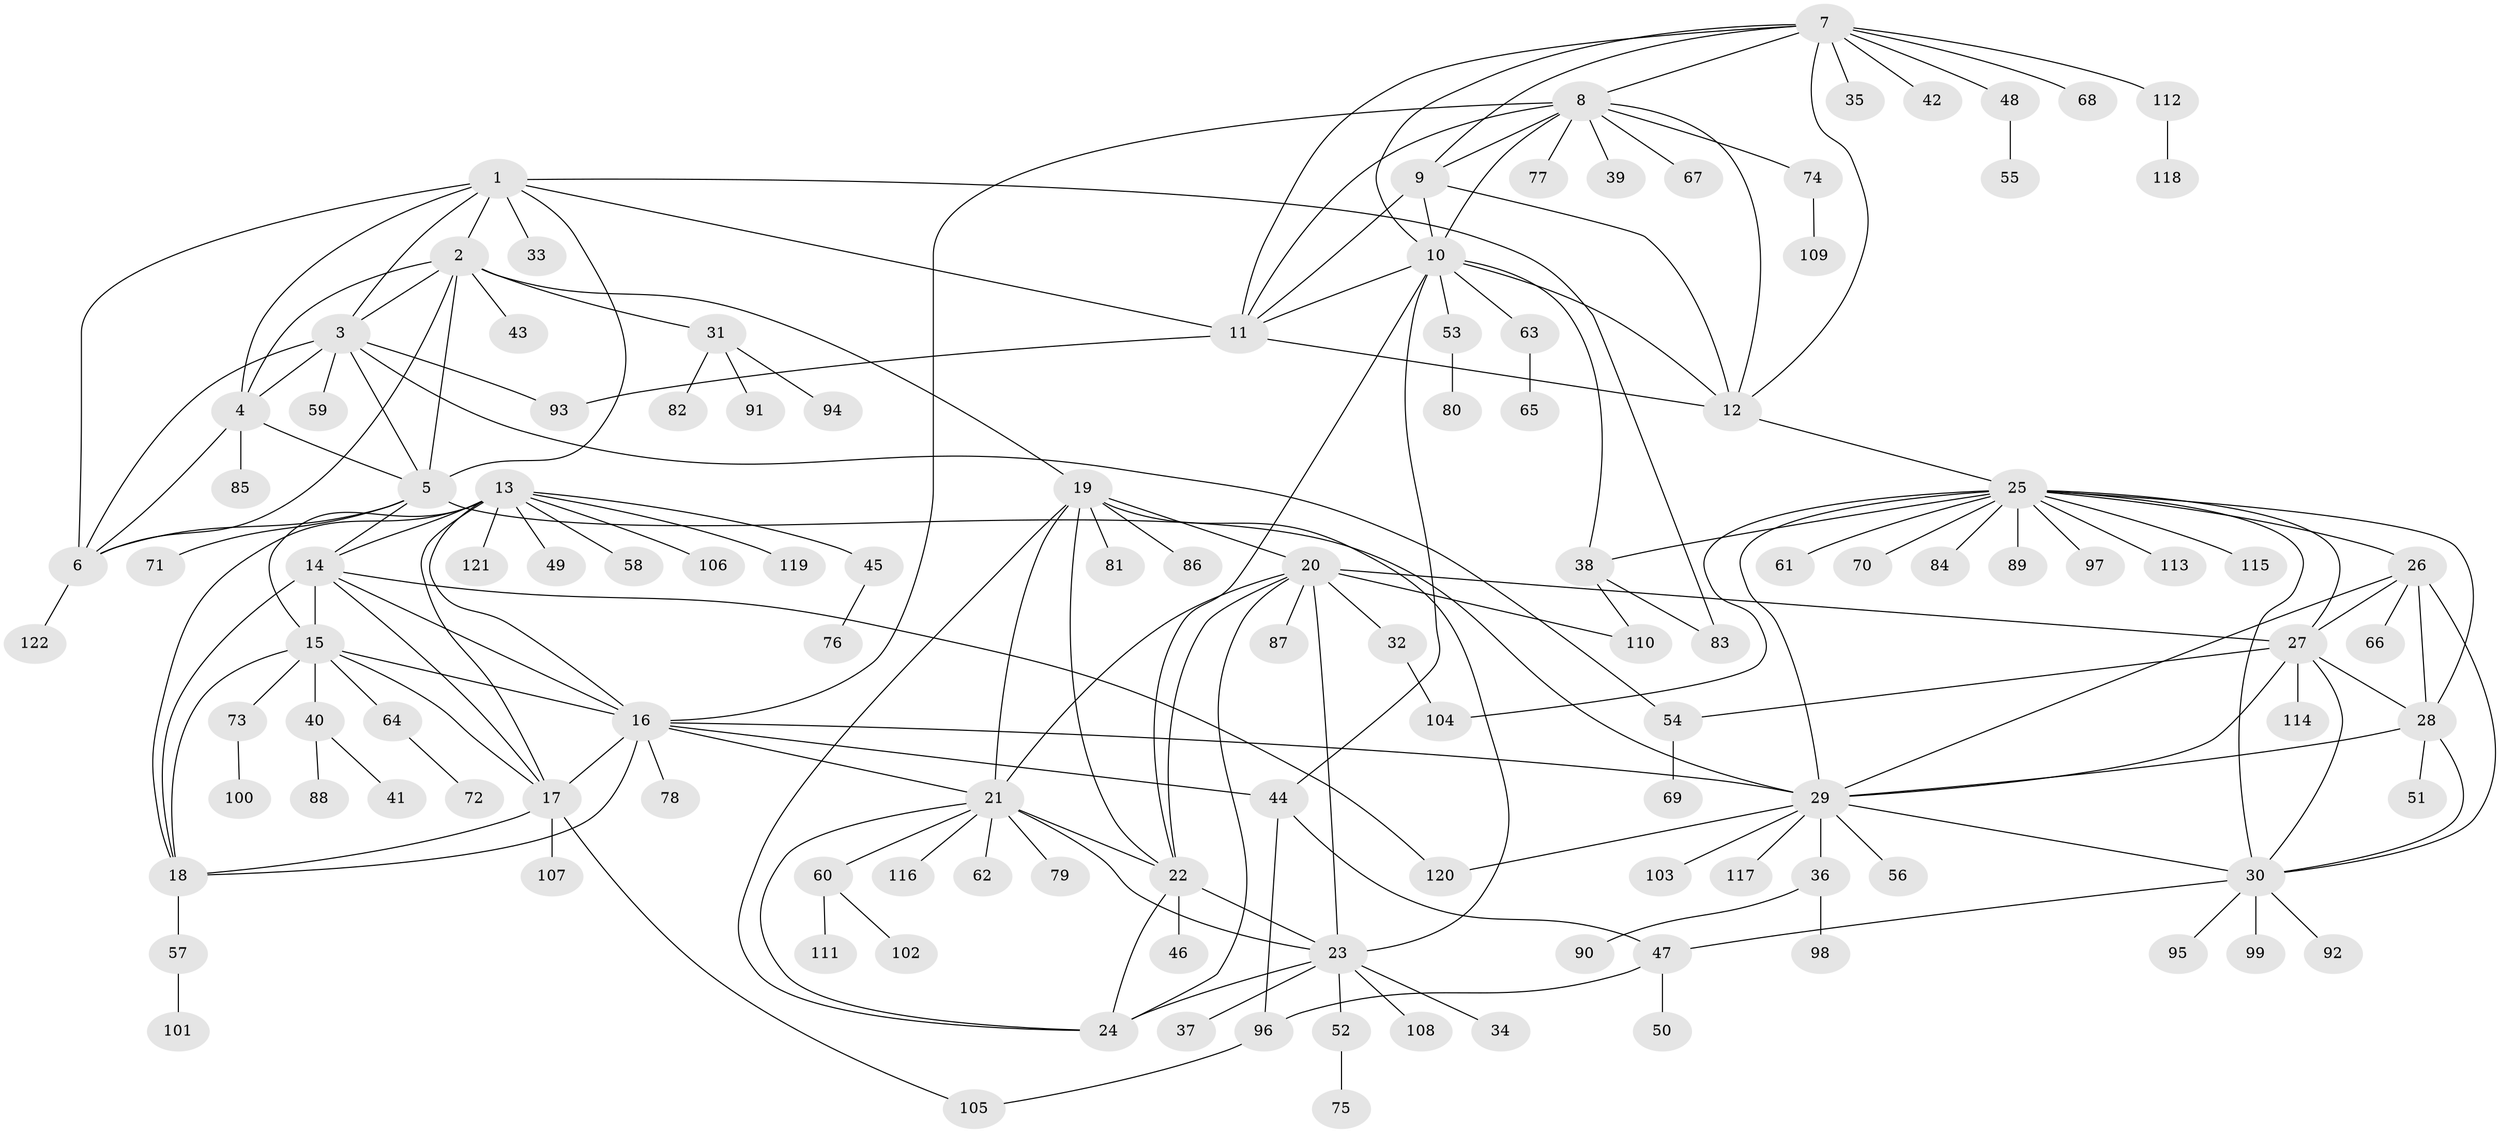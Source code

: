 // coarse degree distribution, {7: 0.0425531914893617, 12: 0.02127659574468085, 6: 0.0425531914893617, 8: 0.0425531914893617, 5: 0.010638297872340425, 9: 0.010638297872340425, 3: 0.0425531914893617, 10: 0.0425531914893617, 2: 0.1276595744680851, 1: 0.5957446808510638, 4: 0.02127659574468085}
// Generated by graph-tools (version 1.1) at 2025/24/03/03/25 07:24:16]
// undirected, 122 vertices, 188 edges
graph export_dot {
graph [start="1"]
  node [color=gray90,style=filled];
  1;
  2;
  3;
  4;
  5;
  6;
  7;
  8;
  9;
  10;
  11;
  12;
  13;
  14;
  15;
  16;
  17;
  18;
  19;
  20;
  21;
  22;
  23;
  24;
  25;
  26;
  27;
  28;
  29;
  30;
  31;
  32;
  33;
  34;
  35;
  36;
  37;
  38;
  39;
  40;
  41;
  42;
  43;
  44;
  45;
  46;
  47;
  48;
  49;
  50;
  51;
  52;
  53;
  54;
  55;
  56;
  57;
  58;
  59;
  60;
  61;
  62;
  63;
  64;
  65;
  66;
  67;
  68;
  69;
  70;
  71;
  72;
  73;
  74;
  75;
  76;
  77;
  78;
  79;
  80;
  81;
  82;
  83;
  84;
  85;
  86;
  87;
  88;
  89;
  90;
  91;
  92;
  93;
  94;
  95;
  96;
  97;
  98;
  99;
  100;
  101;
  102;
  103;
  104;
  105;
  106;
  107;
  108;
  109;
  110;
  111;
  112;
  113;
  114;
  115;
  116;
  117;
  118;
  119;
  120;
  121;
  122;
  1 -- 2;
  1 -- 3;
  1 -- 4;
  1 -- 5;
  1 -- 6;
  1 -- 11;
  1 -- 33;
  1 -- 83;
  2 -- 3;
  2 -- 4;
  2 -- 5;
  2 -- 6;
  2 -- 19;
  2 -- 31;
  2 -- 43;
  3 -- 4;
  3 -- 5;
  3 -- 6;
  3 -- 54;
  3 -- 59;
  3 -- 93;
  4 -- 5;
  4 -- 6;
  4 -- 85;
  5 -- 6;
  5 -- 14;
  5 -- 29;
  5 -- 71;
  6 -- 122;
  7 -- 8;
  7 -- 9;
  7 -- 10;
  7 -- 11;
  7 -- 12;
  7 -- 35;
  7 -- 42;
  7 -- 48;
  7 -- 68;
  7 -- 112;
  8 -- 9;
  8 -- 10;
  8 -- 11;
  8 -- 12;
  8 -- 16;
  8 -- 39;
  8 -- 67;
  8 -- 74;
  8 -- 77;
  9 -- 10;
  9 -- 11;
  9 -- 12;
  10 -- 11;
  10 -- 12;
  10 -- 22;
  10 -- 38;
  10 -- 44;
  10 -- 53;
  10 -- 63;
  11 -- 12;
  11 -- 93;
  12 -- 25;
  13 -- 14;
  13 -- 15;
  13 -- 16;
  13 -- 17;
  13 -- 18;
  13 -- 45;
  13 -- 49;
  13 -- 58;
  13 -- 106;
  13 -- 119;
  13 -- 121;
  14 -- 15;
  14 -- 16;
  14 -- 17;
  14 -- 18;
  14 -- 120;
  15 -- 16;
  15 -- 17;
  15 -- 18;
  15 -- 40;
  15 -- 64;
  15 -- 73;
  16 -- 17;
  16 -- 18;
  16 -- 21;
  16 -- 29;
  16 -- 44;
  16 -- 78;
  17 -- 18;
  17 -- 105;
  17 -- 107;
  18 -- 57;
  19 -- 20;
  19 -- 21;
  19 -- 22;
  19 -- 23;
  19 -- 24;
  19 -- 81;
  19 -- 86;
  20 -- 21;
  20 -- 22;
  20 -- 23;
  20 -- 24;
  20 -- 27;
  20 -- 32;
  20 -- 87;
  20 -- 110;
  21 -- 22;
  21 -- 23;
  21 -- 24;
  21 -- 60;
  21 -- 62;
  21 -- 79;
  21 -- 116;
  22 -- 23;
  22 -- 24;
  22 -- 46;
  23 -- 24;
  23 -- 34;
  23 -- 37;
  23 -- 52;
  23 -- 108;
  25 -- 26;
  25 -- 27;
  25 -- 28;
  25 -- 29;
  25 -- 30;
  25 -- 38;
  25 -- 61;
  25 -- 70;
  25 -- 84;
  25 -- 89;
  25 -- 97;
  25 -- 104;
  25 -- 113;
  25 -- 115;
  26 -- 27;
  26 -- 28;
  26 -- 29;
  26 -- 30;
  26 -- 66;
  27 -- 28;
  27 -- 29;
  27 -- 30;
  27 -- 54;
  27 -- 114;
  28 -- 29;
  28 -- 30;
  28 -- 51;
  29 -- 30;
  29 -- 36;
  29 -- 56;
  29 -- 103;
  29 -- 117;
  29 -- 120;
  30 -- 47;
  30 -- 92;
  30 -- 95;
  30 -- 99;
  31 -- 82;
  31 -- 91;
  31 -- 94;
  32 -- 104;
  36 -- 90;
  36 -- 98;
  38 -- 83;
  38 -- 110;
  40 -- 41;
  40 -- 88;
  44 -- 47;
  44 -- 96;
  45 -- 76;
  47 -- 50;
  47 -- 96;
  48 -- 55;
  52 -- 75;
  53 -- 80;
  54 -- 69;
  57 -- 101;
  60 -- 102;
  60 -- 111;
  63 -- 65;
  64 -- 72;
  73 -- 100;
  74 -- 109;
  96 -- 105;
  112 -- 118;
}
